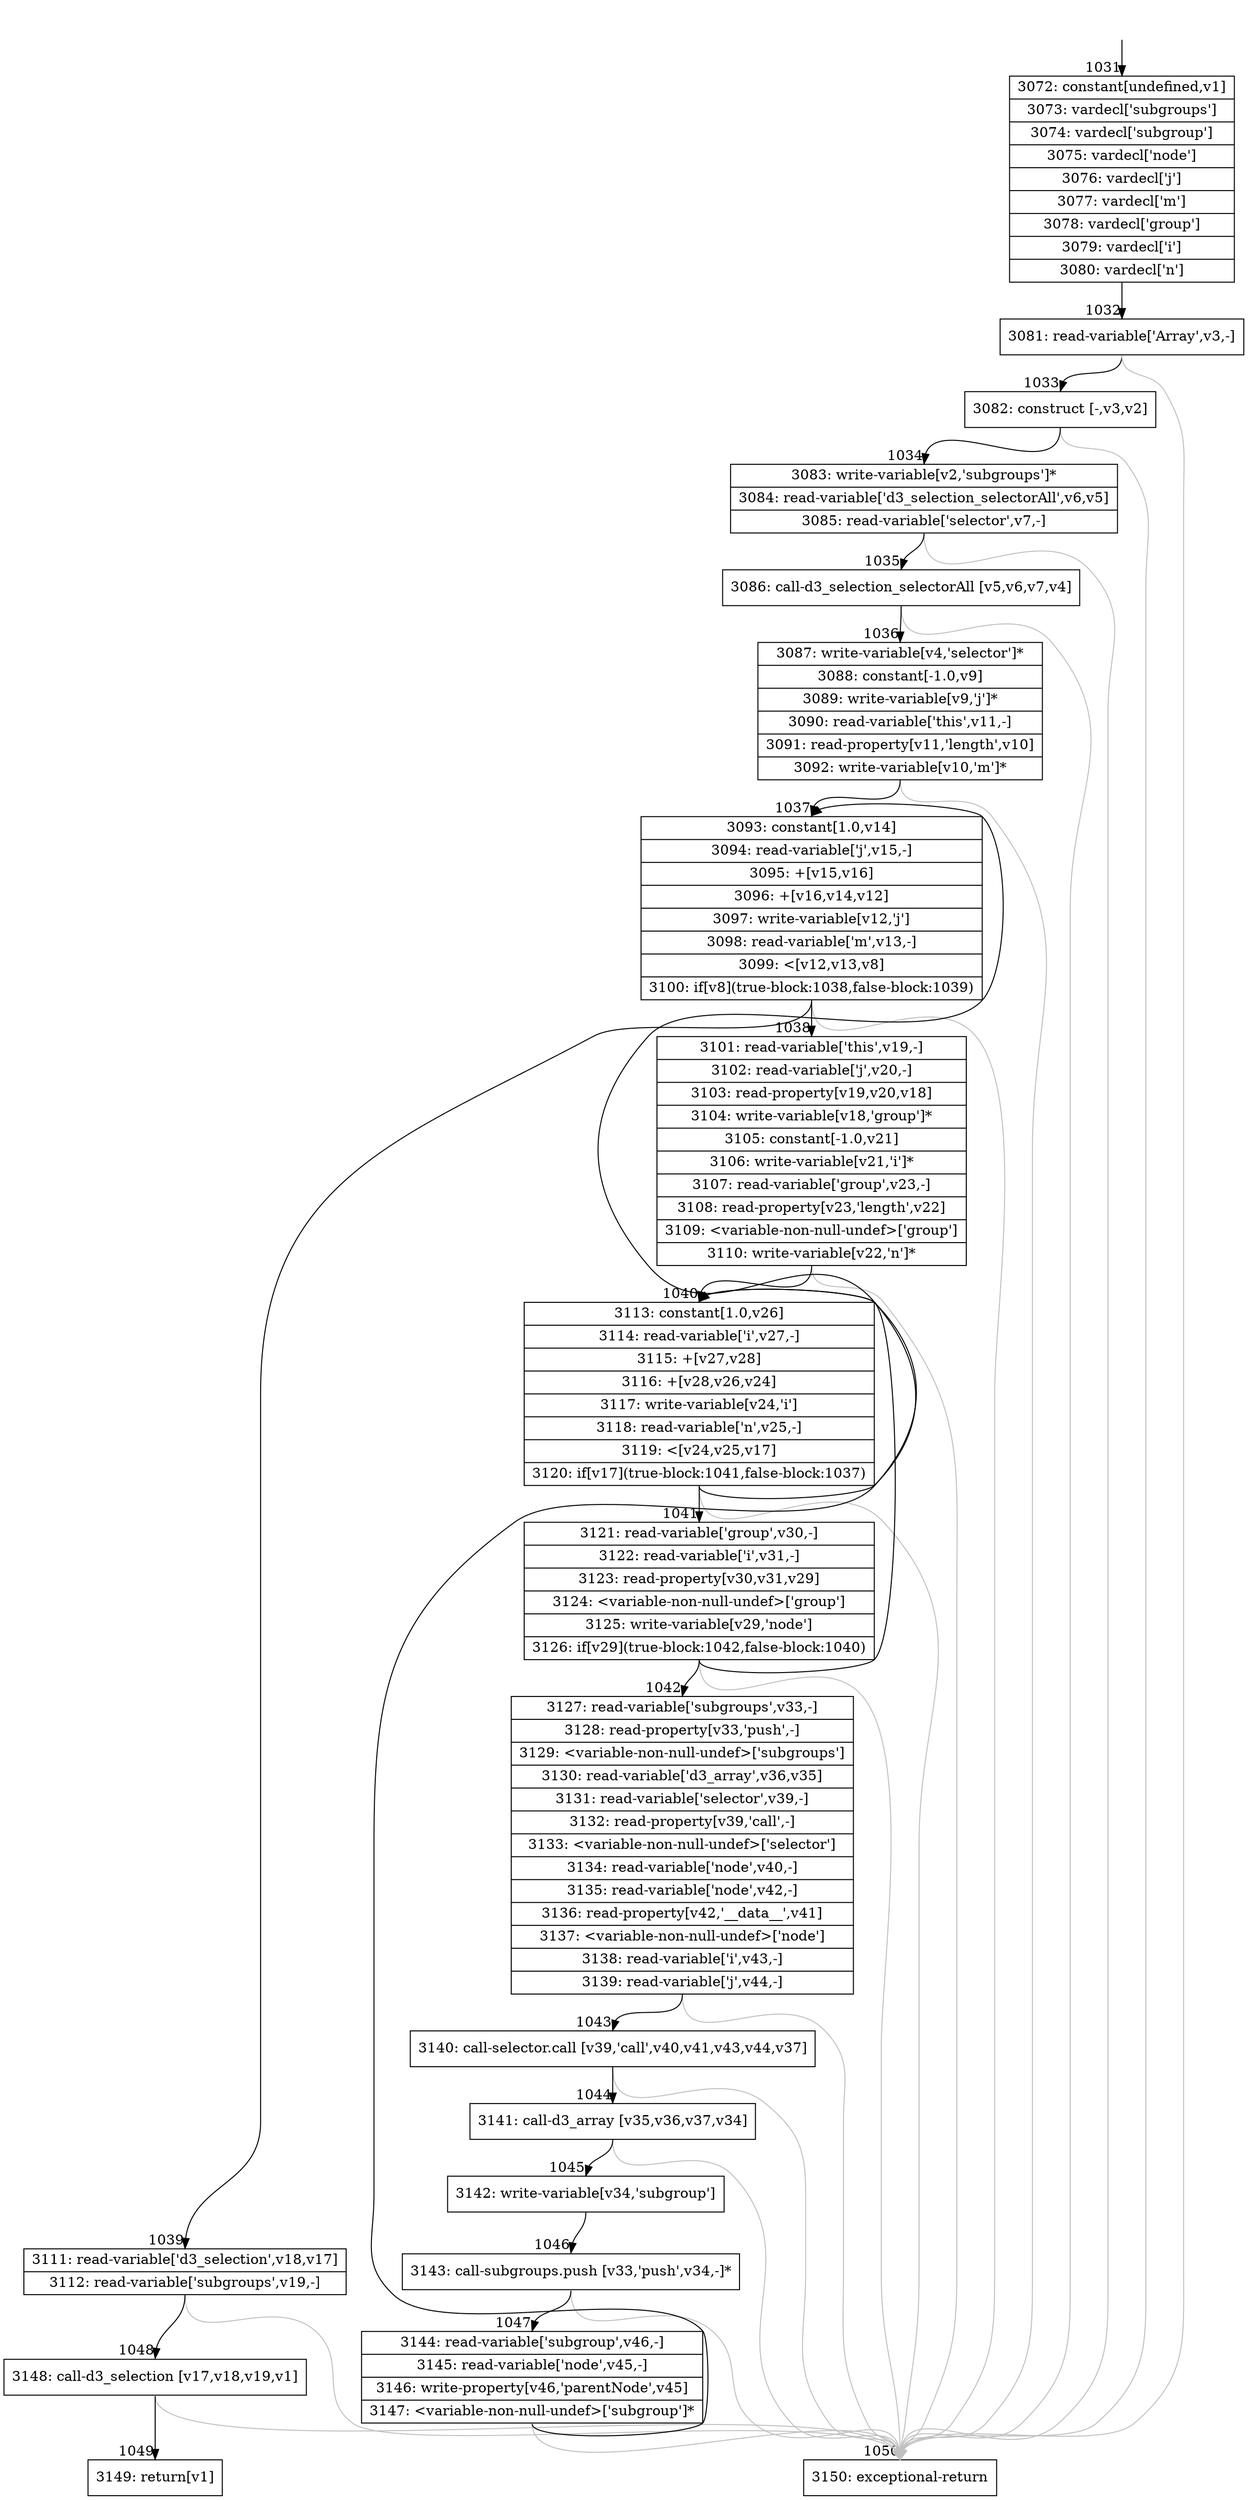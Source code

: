 digraph {
rankdir="TD"
BB_entry103[shape=none,label=""];
BB_entry103 -> BB1031 [tailport=s, headport=n, headlabel="    1031"]
BB1031 [shape=record label="{3072: constant[undefined,v1]|3073: vardecl['subgroups']|3074: vardecl['subgroup']|3075: vardecl['node']|3076: vardecl['j']|3077: vardecl['m']|3078: vardecl['group']|3079: vardecl['i']|3080: vardecl['n']}" ] 
BB1031 -> BB1032 [tailport=s, headport=n, headlabel="      1032"]
BB1032 [shape=record label="{3081: read-variable['Array',v3,-]}" ] 
BB1032 -> BB1033 [tailport=s, headport=n, headlabel="      1033"]
BB1032 -> BB1050 [tailport=s, headport=n, color=gray, headlabel="      1050"]
BB1033 [shape=record label="{3082: construct [-,v3,v2]}" ] 
BB1033 -> BB1034 [tailport=s, headport=n, headlabel="      1034"]
BB1033 -> BB1050 [tailport=s, headport=n, color=gray]
BB1034 [shape=record label="{3083: write-variable[v2,'subgroups']*|3084: read-variable['d3_selection_selectorAll',v6,v5]|3085: read-variable['selector',v7,-]}" ] 
BB1034 -> BB1035 [tailport=s, headport=n, headlabel="      1035"]
BB1034 -> BB1050 [tailport=s, headport=n, color=gray]
BB1035 [shape=record label="{3086: call-d3_selection_selectorAll [v5,v6,v7,v4]}" ] 
BB1035 -> BB1036 [tailport=s, headport=n, headlabel="      1036"]
BB1035 -> BB1050 [tailport=s, headport=n, color=gray]
BB1036 [shape=record label="{3087: write-variable[v4,'selector']*|3088: constant[-1.0,v9]|3089: write-variable[v9,'j']*|3090: read-variable['this',v11,-]|3091: read-property[v11,'length',v10]|3092: write-variable[v10,'m']*}" ] 
BB1036 -> BB1037 [tailport=s, headport=n, headlabel="      1037"]
BB1036 -> BB1050 [tailport=s, headport=n, color=gray]
BB1037 [shape=record label="{3093: constant[1.0,v14]|3094: read-variable['j',v15,-]|3095: +[v15,v16]|3096: +[v16,v14,v12]|3097: write-variable[v12,'j']|3098: read-variable['m',v13,-]|3099: \<[v12,v13,v8]|3100: if[v8](true-block:1038,false-block:1039)}" ] 
BB1037 -> BB1038 [tailport=s, headport=n, headlabel="      1038"]
BB1037 -> BB1039 [tailport=s, headport=n, headlabel="      1039"]
BB1037 -> BB1050 [tailport=s, headport=n, color=gray]
BB1038 [shape=record label="{3101: read-variable['this',v19,-]|3102: read-variable['j',v20,-]|3103: read-property[v19,v20,v18]|3104: write-variable[v18,'group']*|3105: constant[-1.0,v21]|3106: write-variable[v21,'i']*|3107: read-variable['group',v23,-]|3108: read-property[v23,'length',v22]|3109: \<variable-non-null-undef\>['group']|3110: write-variable[v22,'n']*}" ] 
BB1038 -> BB1040 [tailport=s, headport=n, headlabel="      1040"]
BB1038 -> BB1050 [tailport=s, headport=n, color=gray]
BB1039 [shape=record label="{3111: read-variable['d3_selection',v18,v17]|3112: read-variable['subgroups',v19,-]}" ] 
BB1039 -> BB1048 [tailport=s, headport=n, headlabel="      1048"]
BB1039 -> BB1050 [tailport=s, headport=n, color=gray]
BB1040 [shape=record label="{3113: constant[1.0,v26]|3114: read-variable['i',v27,-]|3115: +[v27,v28]|3116: +[v28,v26,v24]|3117: write-variable[v24,'i']|3118: read-variable['n',v25,-]|3119: \<[v24,v25,v17]|3120: if[v17](true-block:1041,false-block:1037)}" ] 
BB1040 -> BB1041 [tailport=s, headport=n, headlabel="      1041"]
BB1040 -> BB1037 [tailport=s, headport=n]
BB1040 -> BB1050 [tailport=s, headport=n, color=gray]
BB1041 [shape=record label="{3121: read-variable['group',v30,-]|3122: read-variable['i',v31,-]|3123: read-property[v30,v31,v29]|3124: \<variable-non-null-undef\>['group']|3125: write-variable[v29,'node']|3126: if[v29](true-block:1042,false-block:1040)}" ] 
BB1041 -> BB1042 [tailport=s, headport=n, headlabel="      1042"]
BB1041 -> BB1040 [tailport=s, headport=n]
BB1041 -> BB1050 [tailport=s, headport=n, color=gray]
BB1042 [shape=record label="{3127: read-variable['subgroups',v33,-]|3128: read-property[v33,'push',-]|3129: \<variable-non-null-undef\>['subgroups']|3130: read-variable['d3_array',v36,v35]|3131: read-variable['selector',v39,-]|3132: read-property[v39,'call',-]|3133: \<variable-non-null-undef\>['selector']|3134: read-variable['node',v40,-]|3135: read-variable['node',v42,-]|3136: read-property[v42,'__data__',v41]|3137: \<variable-non-null-undef\>['node']|3138: read-variable['i',v43,-]|3139: read-variable['j',v44,-]}" ] 
BB1042 -> BB1043 [tailport=s, headport=n, headlabel="      1043"]
BB1042 -> BB1050 [tailport=s, headport=n, color=gray]
BB1043 [shape=record label="{3140: call-selector.call [v39,'call',v40,v41,v43,v44,v37]}" ] 
BB1043 -> BB1044 [tailport=s, headport=n, headlabel="      1044"]
BB1043 -> BB1050 [tailport=s, headport=n, color=gray]
BB1044 [shape=record label="{3141: call-d3_array [v35,v36,v37,v34]}" ] 
BB1044 -> BB1045 [tailport=s, headport=n, headlabel="      1045"]
BB1044 -> BB1050 [tailport=s, headport=n, color=gray]
BB1045 [shape=record label="{3142: write-variable[v34,'subgroup']}" ] 
BB1045 -> BB1046 [tailport=s, headport=n, headlabel="      1046"]
BB1046 [shape=record label="{3143: call-subgroups.push [v33,'push',v34,-]*}" ] 
BB1046 -> BB1047 [tailport=s, headport=n, headlabel="      1047"]
BB1046 -> BB1050 [tailport=s, headport=n, color=gray]
BB1047 [shape=record label="{3144: read-variable['subgroup',v46,-]|3145: read-variable['node',v45,-]|3146: write-property[v46,'parentNode',v45]|3147: \<variable-non-null-undef\>['subgroup']*}" ] 
BB1047 -> BB1040 [tailport=s, headport=n]
BB1047 -> BB1050 [tailport=s, headport=n, color=gray]
BB1048 [shape=record label="{3148: call-d3_selection [v17,v18,v19,v1]}" ] 
BB1048 -> BB1049 [tailport=s, headport=n, headlabel="      1049"]
BB1048 -> BB1050 [tailport=s, headport=n, color=gray]
BB1049 [shape=record label="{3149: return[v1]}" ] 
BB1050 [shape=record label="{3150: exceptional-return}" ] 
//#$~ 616
}
